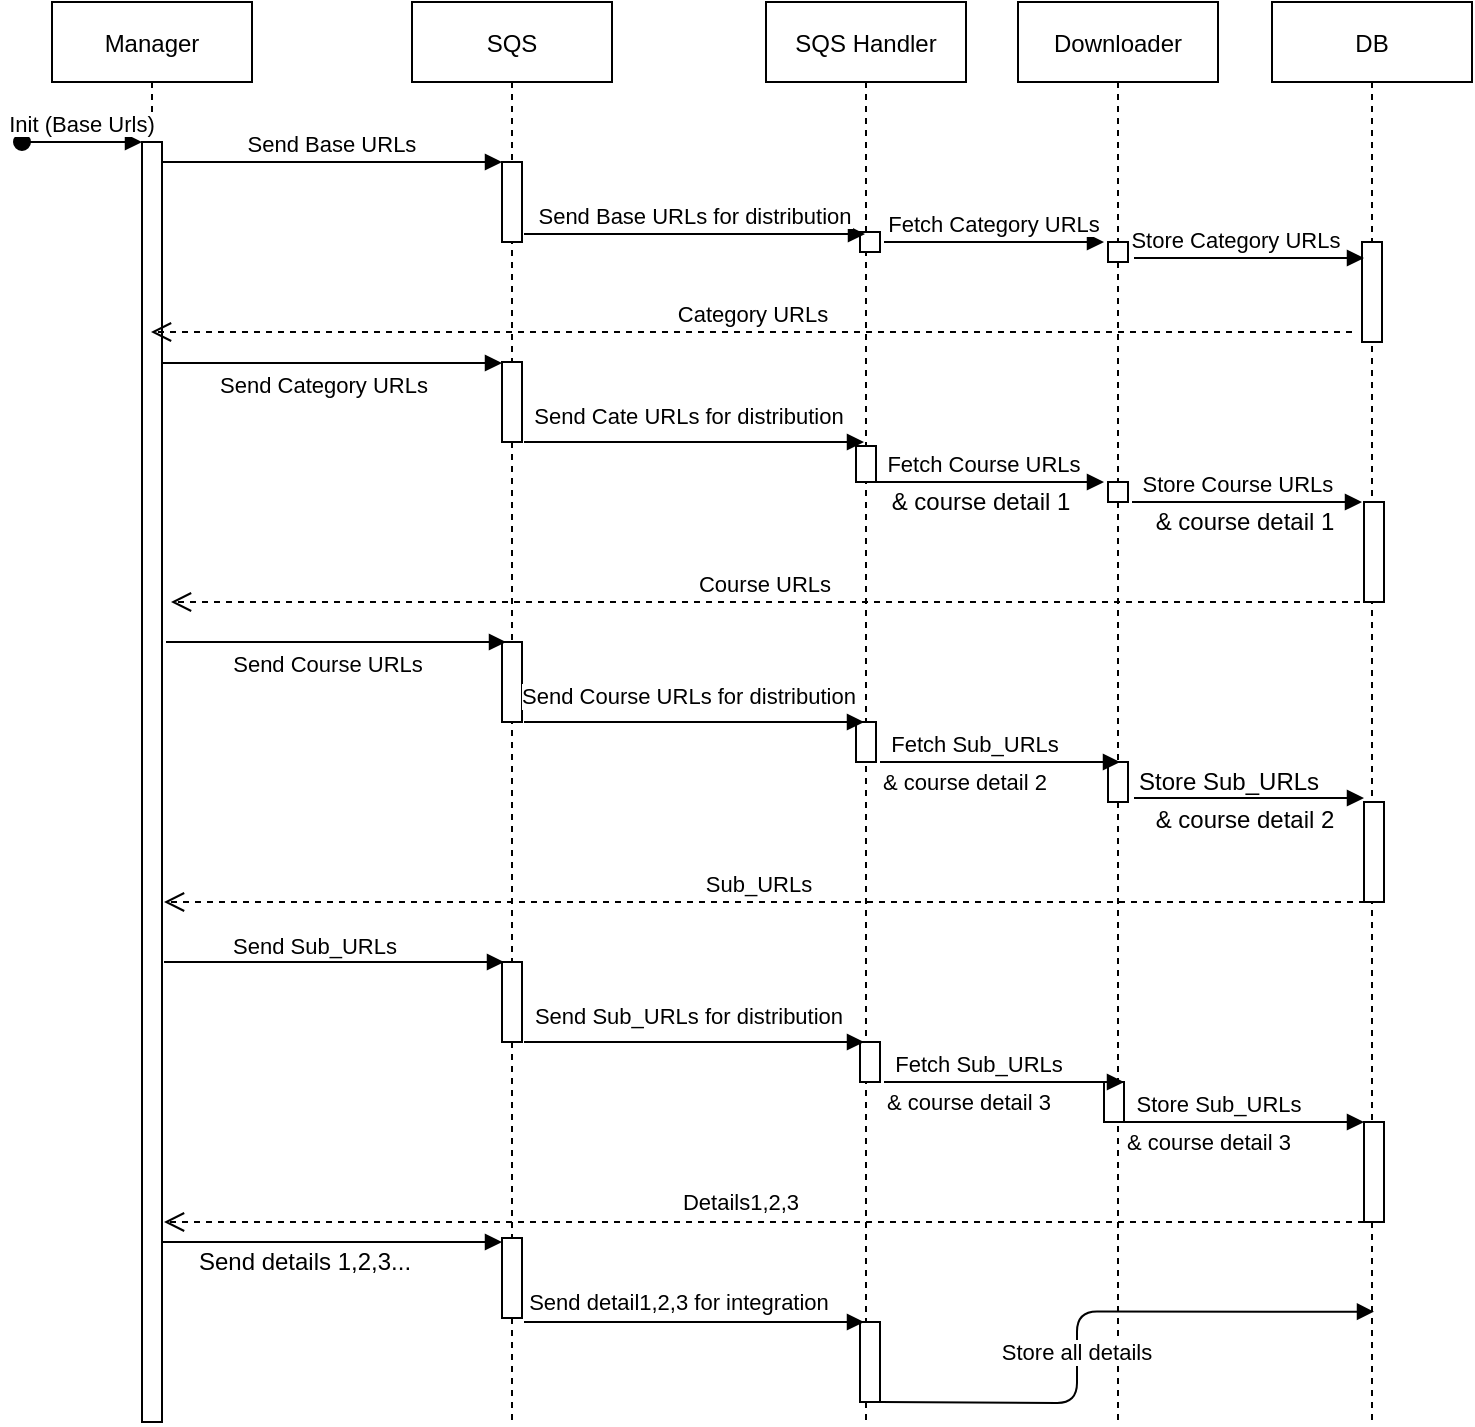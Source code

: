 <mxfile version="13.9.8" type="github">
  <diagram id="kgpKYQtTHZ0yAKxKKP6v" name="Page-1">
    <mxGraphModel dx="936" dy="526" grid="1" gridSize="10" guides="1" tooltips="1" connect="1" arrows="1" fold="1" page="1" pageScale="1" pageWidth="850" pageHeight="1100" math="0" shadow="0">
      <root>
        <mxCell id="0" />
        <mxCell id="1" parent="0" />
        <mxCell id="3nuBFxr9cyL0pnOWT2aG-1" value="Manager" style="shape=umlLifeline;perimeter=lifelinePerimeter;container=1;collapsible=0;recursiveResize=0;rounded=0;shadow=0;strokeWidth=1;" parent="1" vertex="1">
          <mxGeometry x="104" y="9" width="100" height="711" as="geometry" />
        </mxCell>
        <mxCell id="3nuBFxr9cyL0pnOWT2aG-2" value="" style="points=[];perimeter=orthogonalPerimeter;rounded=0;shadow=0;strokeWidth=1;" parent="3nuBFxr9cyL0pnOWT2aG-1" vertex="1">
          <mxGeometry x="45" y="70" width="10" height="640" as="geometry" />
        </mxCell>
        <mxCell id="3nuBFxr9cyL0pnOWT2aG-3" value="Init (Base Urls)" style="verticalAlign=bottom;startArrow=oval;endArrow=block;startSize=8;shadow=0;strokeWidth=1;" parent="3nuBFxr9cyL0pnOWT2aG-1" target="3nuBFxr9cyL0pnOWT2aG-2" edge="1">
          <mxGeometry relative="1" as="geometry">
            <mxPoint x="-15" y="70" as="sourcePoint" />
          </mxGeometry>
        </mxCell>
        <mxCell id="3nuBFxr9cyL0pnOWT2aG-5" value="SQS" style="shape=umlLifeline;perimeter=lifelinePerimeter;container=1;collapsible=0;recursiveResize=0;rounded=0;shadow=0;strokeWidth=1;" parent="1" vertex="1">
          <mxGeometry x="284" y="9" width="100" height="711" as="geometry" />
        </mxCell>
        <mxCell id="3nuBFxr9cyL0pnOWT2aG-6" value="" style="points=[];perimeter=orthogonalPerimeter;rounded=0;shadow=0;strokeWidth=1;" parent="3nuBFxr9cyL0pnOWT2aG-5" vertex="1">
          <mxGeometry x="45" y="80" width="10" height="40" as="geometry" />
        </mxCell>
        <mxCell id="o54_mT3-T5kjwqQkgf6p-20" value="" style="points=[];perimeter=orthogonalPerimeter;rounded=0;shadow=0;strokeWidth=1;" vertex="1" parent="3nuBFxr9cyL0pnOWT2aG-5">
          <mxGeometry x="45" y="180" width="10" height="40" as="geometry" />
        </mxCell>
        <mxCell id="o54_mT3-T5kjwqQkgf6p-39" value="" style="points=[];perimeter=orthogonalPerimeter;rounded=0;shadow=0;strokeWidth=1;" vertex="1" parent="3nuBFxr9cyL0pnOWT2aG-5">
          <mxGeometry x="45" y="320" width="10" height="40" as="geometry" />
        </mxCell>
        <mxCell id="o54_mT3-T5kjwqQkgf6p-63" value="" style="points=[];perimeter=orthogonalPerimeter;rounded=0;shadow=0;strokeWidth=1;" vertex="1" parent="3nuBFxr9cyL0pnOWT2aG-5">
          <mxGeometry x="45" y="480" width="10" height="40" as="geometry" />
        </mxCell>
        <mxCell id="o54_mT3-T5kjwqQkgf6p-87" value="" style="points=[];perimeter=orthogonalPerimeter;rounded=0;shadow=0;strokeWidth=1;" vertex="1" parent="3nuBFxr9cyL0pnOWT2aG-5">
          <mxGeometry x="45" y="618" width="10" height="40" as="geometry" />
        </mxCell>
        <mxCell id="3nuBFxr9cyL0pnOWT2aG-8" value="Send Base URLs" style="verticalAlign=bottom;endArrow=block;entryX=0;entryY=0;shadow=0;strokeWidth=1;" parent="1" source="3nuBFxr9cyL0pnOWT2aG-2" target="3nuBFxr9cyL0pnOWT2aG-6" edge="1">
          <mxGeometry relative="1" as="geometry">
            <mxPoint x="259" y="89" as="sourcePoint" />
          </mxGeometry>
        </mxCell>
        <mxCell id="o54_mT3-T5kjwqQkgf6p-1" value="SQS Handler" style="shape=umlLifeline;perimeter=lifelinePerimeter;container=1;collapsible=0;recursiveResize=0;rounded=0;shadow=0;strokeWidth=1;" vertex="1" parent="1">
          <mxGeometry x="461" y="9" width="100" height="711" as="geometry" />
        </mxCell>
        <mxCell id="o54_mT3-T5kjwqQkgf6p-2" value="" style="points=[];perimeter=orthogonalPerimeter;rounded=0;shadow=0;strokeWidth=1;" vertex="1" parent="o54_mT3-T5kjwqQkgf6p-1">
          <mxGeometry x="47" y="115" width="10" height="10" as="geometry" />
        </mxCell>
        <mxCell id="o54_mT3-T5kjwqQkgf6p-27" value="" style="points=[];perimeter=orthogonalPerimeter;rounded=0;shadow=0;strokeWidth=1;" vertex="1" parent="o54_mT3-T5kjwqQkgf6p-1">
          <mxGeometry x="45" y="222" width="10" height="18" as="geometry" />
        </mxCell>
        <mxCell id="o54_mT3-T5kjwqQkgf6p-44" value="" style="points=[];perimeter=orthogonalPerimeter;rounded=0;shadow=0;strokeWidth=1;" vertex="1" parent="o54_mT3-T5kjwqQkgf6p-1">
          <mxGeometry x="45" y="360" width="10" height="20" as="geometry" />
        </mxCell>
        <mxCell id="o54_mT3-T5kjwqQkgf6p-66" value="" style="points=[];perimeter=orthogonalPerimeter;rounded=0;shadow=0;strokeWidth=1;" vertex="1" parent="o54_mT3-T5kjwqQkgf6p-1">
          <mxGeometry x="47" y="520" width="10" height="20" as="geometry" />
        </mxCell>
        <mxCell id="o54_mT3-T5kjwqQkgf6p-93" value="" style="points=[];perimeter=orthogonalPerimeter;rounded=0;shadow=0;strokeWidth=1;" vertex="1" parent="o54_mT3-T5kjwqQkgf6p-1">
          <mxGeometry x="47" y="660" width="10" height="40" as="geometry" />
        </mxCell>
        <mxCell id="o54_mT3-T5kjwqQkgf6p-3" value="Downloader" style="shape=umlLifeline;perimeter=lifelinePerimeter;container=1;collapsible=0;recursiveResize=0;rounded=0;shadow=0;strokeWidth=1;" vertex="1" parent="1">
          <mxGeometry x="587" y="9" width="100" height="711" as="geometry" />
        </mxCell>
        <mxCell id="o54_mT3-T5kjwqQkgf6p-4" value="" style="points=[];perimeter=orthogonalPerimeter;rounded=0;shadow=0;strokeWidth=1;" vertex="1" parent="o54_mT3-T5kjwqQkgf6p-3">
          <mxGeometry x="45" y="120" width="10" height="10" as="geometry" />
        </mxCell>
        <mxCell id="o54_mT3-T5kjwqQkgf6p-30" value="" style="points=[];perimeter=orthogonalPerimeter;rounded=0;shadow=0;strokeWidth=1;" vertex="1" parent="o54_mT3-T5kjwqQkgf6p-3">
          <mxGeometry x="45" y="240" width="10" height="10" as="geometry" />
        </mxCell>
        <mxCell id="o54_mT3-T5kjwqQkgf6p-49" value="" style="points=[];perimeter=orthogonalPerimeter;rounded=0;shadow=0;strokeWidth=1;" vertex="1" parent="o54_mT3-T5kjwqQkgf6p-3">
          <mxGeometry x="45" y="380" width="10" height="20" as="geometry" />
        </mxCell>
        <mxCell id="o54_mT3-T5kjwqQkgf6p-67" value="" style="points=[];perimeter=orthogonalPerimeter;rounded=0;shadow=0;strokeWidth=1;" vertex="1" parent="o54_mT3-T5kjwqQkgf6p-3">
          <mxGeometry x="43" y="540" width="10" height="20" as="geometry" />
        </mxCell>
        <mxCell id="o54_mT3-T5kjwqQkgf6p-5" value="DB" style="shape=umlLifeline;perimeter=lifelinePerimeter;container=1;collapsible=0;recursiveResize=0;rounded=0;shadow=0;strokeWidth=1;" vertex="1" parent="1">
          <mxGeometry x="714" y="9" width="100" height="711" as="geometry" />
        </mxCell>
        <mxCell id="o54_mT3-T5kjwqQkgf6p-6" value="" style="points=[];perimeter=orthogonalPerimeter;rounded=0;shadow=0;strokeWidth=1;" vertex="1" parent="o54_mT3-T5kjwqQkgf6p-5">
          <mxGeometry x="45" y="120" width="10" height="50" as="geometry" />
        </mxCell>
        <mxCell id="o54_mT3-T5kjwqQkgf6p-33" value="" style="points=[];perimeter=orthogonalPerimeter;rounded=0;shadow=0;strokeWidth=1;" vertex="1" parent="o54_mT3-T5kjwqQkgf6p-5">
          <mxGeometry x="46" y="250" width="10" height="50" as="geometry" />
        </mxCell>
        <mxCell id="o54_mT3-T5kjwqQkgf6p-57" value="" style="points=[];perimeter=orthogonalPerimeter;rounded=0;shadow=0;strokeWidth=1;" vertex="1" parent="o54_mT3-T5kjwqQkgf6p-5">
          <mxGeometry x="46" y="400" width="10" height="50" as="geometry" />
        </mxCell>
        <mxCell id="o54_mT3-T5kjwqQkgf6p-8" value="Send Base URLs for distribution" style="verticalAlign=bottom;endArrow=block;shadow=0;strokeWidth=1;" edge="1" parent="1">
          <mxGeometry relative="1" as="geometry">
            <mxPoint x="340" y="125" as="sourcePoint" />
            <mxPoint x="510.5" y="125" as="targetPoint" />
          </mxGeometry>
        </mxCell>
        <mxCell id="o54_mT3-T5kjwqQkgf6p-9" value="Fetch Category URLs" style="verticalAlign=bottom;endArrow=block;shadow=0;strokeWidth=1;" edge="1" parent="1">
          <mxGeometry relative="1" as="geometry">
            <mxPoint x="520" y="129" as="sourcePoint" />
            <mxPoint x="630" y="129" as="targetPoint" />
          </mxGeometry>
        </mxCell>
        <mxCell id="o54_mT3-T5kjwqQkgf6p-13" value="" style="verticalAlign=bottom;endArrow=block;shadow=0;strokeWidth=1;" edge="1" parent="1">
          <mxGeometry x="1" y="-71" relative="1" as="geometry">
            <mxPoint x="645" y="137" as="sourcePoint" />
            <mxPoint x="760" y="137" as="targetPoint" />
            <mxPoint x="70" y="-61" as="offset" />
          </mxGeometry>
        </mxCell>
        <mxCell id="o54_mT3-T5kjwqQkgf6p-14" value="Store Category URLs&amp;nbsp;" style="edgeLabel;html=1;align=center;verticalAlign=middle;resizable=0;points=[];" vertex="1" connectable="0" parent="o54_mT3-T5kjwqQkgf6p-13">
          <mxGeometry x="-0.218" y="3" relative="1" as="geometry">
            <mxPoint x="7" y="-6" as="offset" />
          </mxGeometry>
        </mxCell>
        <mxCell id="o54_mT3-T5kjwqQkgf6p-17" value="Category URLs" style="html=1;verticalAlign=bottom;endArrow=open;dashed=1;endSize=8;exitX=-0.5;exitY=0.7;exitDx=0;exitDy=0;exitPerimeter=0;" edge="1" parent="1">
          <mxGeometry relative="1" as="geometry">
            <mxPoint x="754" y="174" as="sourcePoint" />
            <mxPoint x="153.5" y="174" as="targetPoint" />
          </mxGeometry>
        </mxCell>
        <mxCell id="o54_mT3-T5kjwqQkgf6p-19" value="Send Category URLs" style="verticalAlign=bottom;endArrow=block;entryX=0;entryY=0;shadow=0;strokeWidth=1;" edge="1" parent="1">
          <mxGeometry x="-0.047" y="-19" relative="1" as="geometry">
            <mxPoint x="159" y="189.5" as="sourcePoint" />
            <mxPoint x="329" y="189.5" as="targetPoint" />
            <mxPoint y="1" as="offset" />
          </mxGeometry>
        </mxCell>
        <mxCell id="o54_mT3-T5kjwqQkgf6p-24" value="" style="endArrow=block;endFill=1;html=1;edgeStyle=orthogonalEdgeStyle;align=left;verticalAlign=top;" edge="1" parent="1">
          <mxGeometry x="-1" relative="1" as="geometry">
            <mxPoint x="340" y="229" as="sourcePoint" />
            <mxPoint x="510" y="229" as="targetPoint" />
          </mxGeometry>
        </mxCell>
        <mxCell id="o54_mT3-T5kjwqQkgf6p-26" value="Send Cate URLs for distribution" style="edgeLabel;html=1;align=center;verticalAlign=middle;resizable=0;points=[];" vertex="1" connectable="0" parent="o54_mT3-T5kjwqQkgf6p-24">
          <mxGeometry x="-0.094" relative="1" as="geometry">
            <mxPoint x="5" y="-13" as="offset" />
          </mxGeometry>
        </mxCell>
        <mxCell id="o54_mT3-T5kjwqQkgf6p-28" value="Fetch Course URLs" style="verticalAlign=bottom;endArrow=block;shadow=0;strokeWidth=1;" edge="1" parent="1">
          <mxGeometry relative="1" as="geometry">
            <mxPoint x="510" y="249" as="sourcePoint" />
            <mxPoint x="630" y="249" as="targetPoint" />
          </mxGeometry>
        </mxCell>
        <mxCell id="o54_mT3-T5kjwqQkgf6p-29" value="&amp;amp; course detail 1" style="text;html=1;align=center;verticalAlign=middle;resizable=0;points=[];autosize=1;" vertex="1" parent="1">
          <mxGeometry x="518" y="249" width="100" height="20" as="geometry" />
        </mxCell>
        <mxCell id="o54_mT3-T5kjwqQkgf6p-31" value="" style="verticalAlign=bottom;endArrow=block;shadow=0;strokeWidth=1;" edge="1" parent="1">
          <mxGeometry x="1" y="-71" relative="1" as="geometry">
            <mxPoint x="644" y="259" as="sourcePoint" />
            <mxPoint x="759" y="259" as="targetPoint" />
            <mxPoint x="70" y="-61" as="offset" />
          </mxGeometry>
        </mxCell>
        <mxCell id="o54_mT3-T5kjwqQkgf6p-32" value="Store Course URLs&amp;nbsp;" style="edgeLabel;html=1;align=center;verticalAlign=middle;resizable=0;points=[];" vertex="1" connectable="0" parent="o54_mT3-T5kjwqQkgf6p-31">
          <mxGeometry x="-0.218" y="3" relative="1" as="geometry">
            <mxPoint x="9" y="-6" as="offset" />
          </mxGeometry>
        </mxCell>
        <mxCell id="o54_mT3-T5kjwqQkgf6p-34" value="&amp;amp; course detail 1" style="text;html=1;align=center;verticalAlign=middle;resizable=0;points=[];autosize=1;" vertex="1" parent="1">
          <mxGeometry x="650" y="259" width="100" height="20" as="geometry" />
        </mxCell>
        <mxCell id="o54_mT3-T5kjwqQkgf6p-35" value="" style="html=1;verticalAlign=bottom;endArrow=open;dashed=1;endSize=8;exitX=-0.5;exitY=0.7;exitDx=0;exitDy=0;exitPerimeter=0;" edge="1" parent="1">
          <mxGeometry x="0.079" y="85" relative="1" as="geometry">
            <mxPoint x="764" y="309" as="sourcePoint" />
            <mxPoint x="163.5" y="309" as="targetPoint" />
            <mxPoint as="offset" />
          </mxGeometry>
        </mxCell>
        <mxCell id="o54_mT3-T5kjwqQkgf6p-36" value="Course URLs" style="edgeLabel;html=1;align=center;verticalAlign=middle;resizable=0;points=[];" vertex="1" connectable="0" parent="o54_mT3-T5kjwqQkgf6p-35">
          <mxGeometry x="0.013" y="-1" relative="1" as="geometry">
            <mxPoint y="-8" as="offset" />
          </mxGeometry>
        </mxCell>
        <mxCell id="o54_mT3-T5kjwqQkgf6p-37" value="Send Course URLs" style="verticalAlign=bottom;endArrow=block;entryX=0;entryY=0;shadow=0;strokeWidth=1;" edge="1" parent="1">
          <mxGeometry x="-0.047" y="-19" relative="1" as="geometry">
            <mxPoint x="161" y="329" as="sourcePoint" />
            <mxPoint x="331" y="329" as="targetPoint" />
            <mxPoint y="1" as="offset" />
          </mxGeometry>
        </mxCell>
        <mxCell id="o54_mT3-T5kjwqQkgf6p-40" value="" style="endArrow=block;endFill=1;html=1;edgeStyle=orthogonalEdgeStyle;align=left;verticalAlign=top;" edge="1" parent="1">
          <mxGeometry x="-1" relative="1" as="geometry">
            <mxPoint x="340" y="369" as="sourcePoint" />
            <mxPoint x="510" y="369" as="targetPoint" />
          </mxGeometry>
        </mxCell>
        <mxCell id="o54_mT3-T5kjwqQkgf6p-41" value="Send Course URLs for distribution" style="edgeLabel;html=1;align=center;verticalAlign=middle;resizable=0;points=[];" vertex="1" connectable="0" parent="o54_mT3-T5kjwqQkgf6p-40">
          <mxGeometry x="-0.094" relative="1" as="geometry">
            <mxPoint x="5" y="-13" as="offset" />
          </mxGeometry>
        </mxCell>
        <mxCell id="o54_mT3-T5kjwqQkgf6p-45" value="" style="verticalAlign=bottom;endArrow=block;shadow=0;strokeWidth=1;" edge="1" parent="1">
          <mxGeometry x="-0.167" y="-110" relative="1" as="geometry">
            <mxPoint x="518" y="389" as="sourcePoint" />
            <mxPoint x="638" y="389" as="targetPoint" />
            <mxPoint as="offset" />
          </mxGeometry>
        </mxCell>
        <mxCell id="o54_mT3-T5kjwqQkgf6p-46" value="Fetch Sub_URLs" style="edgeLabel;html=1;align=center;verticalAlign=middle;resizable=0;points=[];" vertex="1" connectable="0" parent="o54_mT3-T5kjwqQkgf6p-45">
          <mxGeometry x="-0.217" y="-1" relative="1" as="geometry">
            <mxPoint y="-10" as="offset" />
          </mxGeometry>
        </mxCell>
        <mxCell id="o54_mT3-T5kjwqQkgf6p-47" value="&amp;amp; course detail 2" style="edgeLabel;html=1;align=center;verticalAlign=middle;resizable=0;points=[];" vertex="1" connectable="0" parent="o54_mT3-T5kjwqQkgf6p-45">
          <mxGeometry x="-0.217" y="-1" relative="1" as="geometry">
            <mxPoint x="-5" y="9" as="offset" />
          </mxGeometry>
        </mxCell>
        <mxCell id="o54_mT3-T5kjwqQkgf6p-51" value="&amp;amp; course detail 2" style="text;html=1;align=center;verticalAlign=middle;resizable=0;points=[];autosize=1;" vertex="1" parent="1">
          <mxGeometry x="650" y="408" width="100" height="20" as="geometry" />
        </mxCell>
        <mxCell id="o54_mT3-T5kjwqQkgf6p-52" value="" style="verticalAlign=bottom;endArrow=block;shadow=0;strokeWidth=1;" edge="1" parent="1">
          <mxGeometry x="1" y="-71" relative="1" as="geometry">
            <mxPoint x="645" y="407" as="sourcePoint" />
            <mxPoint x="760" y="407" as="targetPoint" />
            <mxPoint x="70" y="-61" as="offset" />
          </mxGeometry>
        </mxCell>
        <mxCell id="o54_mT3-T5kjwqQkgf6p-53" value="&amp;nbsp;" style="edgeLabel;html=1;align=center;verticalAlign=middle;resizable=0;points=[];" vertex="1" connectable="0" parent="o54_mT3-T5kjwqQkgf6p-52">
          <mxGeometry x="-0.218" y="3" relative="1" as="geometry">
            <mxPoint x="7" y="-6" as="offset" />
          </mxGeometry>
        </mxCell>
        <mxCell id="o54_mT3-T5kjwqQkgf6p-56" value="Store Sub_URLs" style="text;html=1;align=center;verticalAlign=middle;resizable=0;points=[];autosize=1;" vertex="1" parent="1">
          <mxGeometry x="637" y="389" width="110" height="20" as="geometry" />
        </mxCell>
        <mxCell id="o54_mT3-T5kjwqQkgf6p-58" value="" style="html=1;verticalAlign=bottom;endArrow=open;dashed=1;endSize=8;exitX=-0.5;exitY=0.7;exitDx=0;exitDy=0;exitPerimeter=0;" edge="1" parent="1">
          <mxGeometry x="0.079" y="85" relative="1" as="geometry">
            <mxPoint x="760.5" y="459" as="sourcePoint" />
            <mxPoint x="160" y="459" as="targetPoint" />
            <mxPoint as="offset" />
          </mxGeometry>
        </mxCell>
        <mxCell id="o54_mT3-T5kjwqQkgf6p-59" value="Sub_URLs" style="edgeLabel;html=1;align=center;verticalAlign=middle;resizable=0;points=[];" vertex="1" connectable="0" parent="o54_mT3-T5kjwqQkgf6p-58">
          <mxGeometry x="0.013" y="-1" relative="1" as="geometry">
            <mxPoint y="-8" as="offset" />
          </mxGeometry>
        </mxCell>
        <mxCell id="o54_mT3-T5kjwqQkgf6p-61" value="" style="verticalAlign=bottom;endArrow=block;entryX=0;entryY=0;shadow=0;strokeWidth=1;" edge="1" parent="1">
          <mxGeometry x="-0.188" y="-170" relative="1" as="geometry">
            <mxPoint x="160" y="489" as="sourcePoint" />
            <mxPoint x="330" y="489" as="targetPoint" />
            <mxPoint as="offset" />
          </mxGeometry>
        </mxCell>
        <mxCell id="o54_mT3-T5kjwqQkgf6p-88" value="Send Sub_URLs" style="edgeLabel;html=1;align=center;verticalAlign=middle;resizable=0;points=[];" vertex="1" connectable="0" parent="o54_mT3-T5kjwqQkgf6p-61">
          <mxGeometry x="-0.118" y="3" relative="1" as="geometry">
            <mxPoint y="-5" as="offset" />
          </mxGeometry>
        </mxCell>
        <mxCell id="o54_mT3-T5kjwqQkgf6p-64" value="" style="endArrow=block;endFill=1;html=1;edgeStyle=orthogonalEdgeStyle;align=left;verticalAlign=top;" edge="1" parent="1">
          <mxGeometry x="-1" relative="1" as="geometry">
            <mxPoint x="340" y="529" as="sourcePoint" />
            <mxPoint x="510" y="529" as="targetPoint" />
          </mxGeometry>
        </mxCell>
        <mxCell id="o54_mT3-T5kjwqQkgf6p-65" value="Send Sub_URLs for distribution" style="edgeLabel;html=1;align=center;verticalAlign=middle;resizable=0;points=[];" vertex="1" connectable="0" parent="o54_mT3-T5kjwqQkgf6p-64">
          <mxGeometry x="-0.094" relative="1" as="geometry">
            <mxPoint x="5" y="-13" as="offset" />
          </mxGeometry>
        </mxCell>
        <mxCell id="o54_mT3-T5kjwqQkgf6p-83" value="Send detail1,2,3 for integration" style="edgeLabel;html=1;align=center;verticalAlign=middle;resizable=0;points=[];" vertex="1" connectable="0" parent="o54_mT3-T5kjwqQkgf6p-64">
          <mxGeometry x="-0.094" relative="1" as="geometry">
            <mxPoint y="130" as="offset" />
          </mxGeometry>
        </mxCell>
        <mxCell id="o54_mT3-T5kjwqQkgf6p-68" value="" style="verticalAlign=bottom;endArrow=block;shadow=0;strokeWidth=1;" edge="1" parent="1">
          <mxGeometry x="-0.167" y="-110" relative="1" as="geometry">
            <mxPoint x="520" y="549" as="sourcePoint" />
            <mxPoint x="640" y="549" as="targetPoint" />
            <mxPoint as="offset" />
          </mxGeometry>
        </mxCell>
        <mxCell id="o54_mT3-T5kjwqQkgf6p-69" value="Fetch Sub_URLs" style="edgeLabel;html=1;align=center;verticalAlign=middle;resizable=0;points=[];" vertex="1" connectable="0" parent="o54_mT3-T5kjwqQkgf6p-68">
          <mxGeometry x="-0.217" y="-1" relative="1" as="geometry">
            <mxPoint y="-10" as="offset" />
          </mxGeometry>
        </mxCell>
        <mxCell id="o54_mT3-T5kjwqQkgf6p-70" value="&amp;amp; course detail 3" style="edgeLabel;html=1;align=center;verticalAlign=middle;resizable=0;points=[];" vertex="1" connectable="0" parent="o54_mT3-T5kjwqQkgf6p-68">
          <mxGeometry x="-0.217" y="-1" relative="1" as="geometry">
            <mxPoint x="-5" y="9" as="offset" />
          </mxGeometry>
        </mxCell>
        <mxCell id="o54_mT3-T5kjwqQkgf6p-71" value="" style="verticalAlign=bottom;endArrow=block;shadow=0;strokeWidth=1;" edge="1" parent="1">
          <mxGeometry x="-0.167" y="-110" relative="1" as="geometry">
            <mxPoint x="640" y="569" as="sourcePoint" />
            <mxPoint x="760" y="569" as="targetPoint" />
            <mxPoint as="offset" />
          </mxGeometry>
        </mxCell>
        <mxCell id="o54_mT3-T5kjwqQkgf6p-72" value="Store Sub_URLs" style="edgeLabel;html=1;align=center;verticalAlign=middle;resizable=0;points=[];" vertex="1" connectable="0" parent="o54_mT3-T5kjwqQkgf6p-71">
          <mxGeometry x="-0.217" y="-1" relative="1" as="geometry">
            <mxPoint y="-10" as="offset" />
          </mxGeometry>
        </mxCell>
        <mxCell id="o54_mT3-T5kjwqQkgf6p-73" value="&amp;amp; course detail 3" style="edgeLabel;html=1;align=center;verticalAlign=middle;resizable=0;points=[];" vertex="1" connectable="0" parent="o54_mT3-T5kjwqQkgf6p-71">
          <mxGeometry x="-0.217" y="-1" relative="1" as="geometry">
            <mxPoint x="-5" y="9" as="offset" />
          </mxGeometry>
        </mxCell>
        <mxCell id="o54_mT3-T5kjwqQkgf6p-74" value="" style="points=[];perimeter=orthogonalPerimeter;rounded=0;shadow=0;strokeWidth=1;" vertex="1" parent="1">
          <mxGeometry x="760" y="569" width="10" height="50" as="geometry" />
        </mxCell>
        <mxCell id="o54_mT3-T5kjwqQkgf6p-75" value="" style="html=1;verticalAlign=bottom;endArrow=open;dashed=1;endSize=8;exitX=-0.5;exitY=0.7;exitDx=0;exitDy=0;exitPerimeter=0;" edge="1" parent="1">
          <mxGeometry x="0.079" y="85" relative="1" as="geometry">
            <mxPoint x="760" y="619" as="sourcePoint" />
            <mxPoint x="160" y="619" as="targetPoint" />
            <Array as="points">
              <mxPoint x="458" y="619" />
            </Array>
            <mxPoint as="offset" />
          </mxGeometry>
        </mxCell>
        <mxCell id="o54_mT3-T5kjwqQkgf6p-76" value="Details1,2,3" style="edgeLabel;html=1;align=center;verticalAlign=middle;resizable=0;points=[];" vertex="1" connectable="0" parent="o54_mT3-T5kjwqQkgf6p-75">
          <mxGeometry x="0.013" y="-1" relative="1" as="geometry">
            <mxPoint x="-8" y="-9" as="offset" />
          </mxGeometry>
        </mxCell>
        <mxCell id="o54_mT3-T5kjwqQkgf6p-84" value="" style="endArrow=block;endFill=1;html=1;edgeStyle=orthogonalEdgeStyle;align=left;verticalAlign=top;entryX=0.51;entryY=0.921;entryDx=0;entryDy=0;entryPerimeter=0;" edge="1" parent="1" target="o54_mT3-T5kjwqQkgf6p-5">
          <mxGeometry x="-1" relative="1" as="geometry">
            <mxPoint x="518" y="709" as="sourcePoint" />
            <mxPoint x="688" y="709" as="targetPoint" />
          </mxGeometry>
        </mxCell>
        <mxCell id="o54_mT3-T5kjwqQkgf6p-95" value="Store all details" style="edgeLabel;html=1;align=center;verticalAlign=middle;resizable=0;points=[];" vertex="1" connectable="0" parent="o54_mT3-T5kjwqQkgf6p-84">
          <mxGeometry x="-0.206" y="1" relative="1" as="geometry">
            <mxPoint y="-8" as="offset" />
          </mxGeometry>
        </mxCell>
        <mxCell id="o54_mT3-T5kjwqQkgf6p-89" value="" style="verticalAlign=bottom;endArrow=block;entryX=0;entryY=0;shadow=0;strokeWidth=1;" edge="1" parent="1">
          <mxGeometry x="-0.188" y="-170" relative="1" as="geometry">
            <mxPoint x="159" y="629" as="sourcePoint" />
            <mxPoint x="329" y="629" as="targetPoint" />
            <mxPoint as="offset" />
          </mxGeometry>
        </mxCell>
        <mxCell id="o54_mT3-T5kjwqQkgf6p-91" value="Send details 1,2,3..." style="text;html=1;align=center;verticalAlign=middle;resizable=0;points=[];autosize=1;" vertex="1" parent="1">
          <mxGeometry x="170" y="629" width="120" height="20" as="geometry" />
        </mxCell>
        <mxCell id="o54_mT3-T5kjwqQkgf6p-94" value="" style="endArrow=block;endFill=1;html=1;edgeStyle=orthogonalEdgeStyle;align=left;verticalAlign=top;" edge="1" parent="1">
          <mxGeometry x="-1" relative="1" as="geometry">
            <mxPoint x="340" y="669" as="sourcePoint" />
            <mxPoint x="510" y="669" as="targetPoint" />
          </mxGeometry>
        </mxCell>
      </root>
    </mxGraphModel>
  </diagram>
</mxfile>
